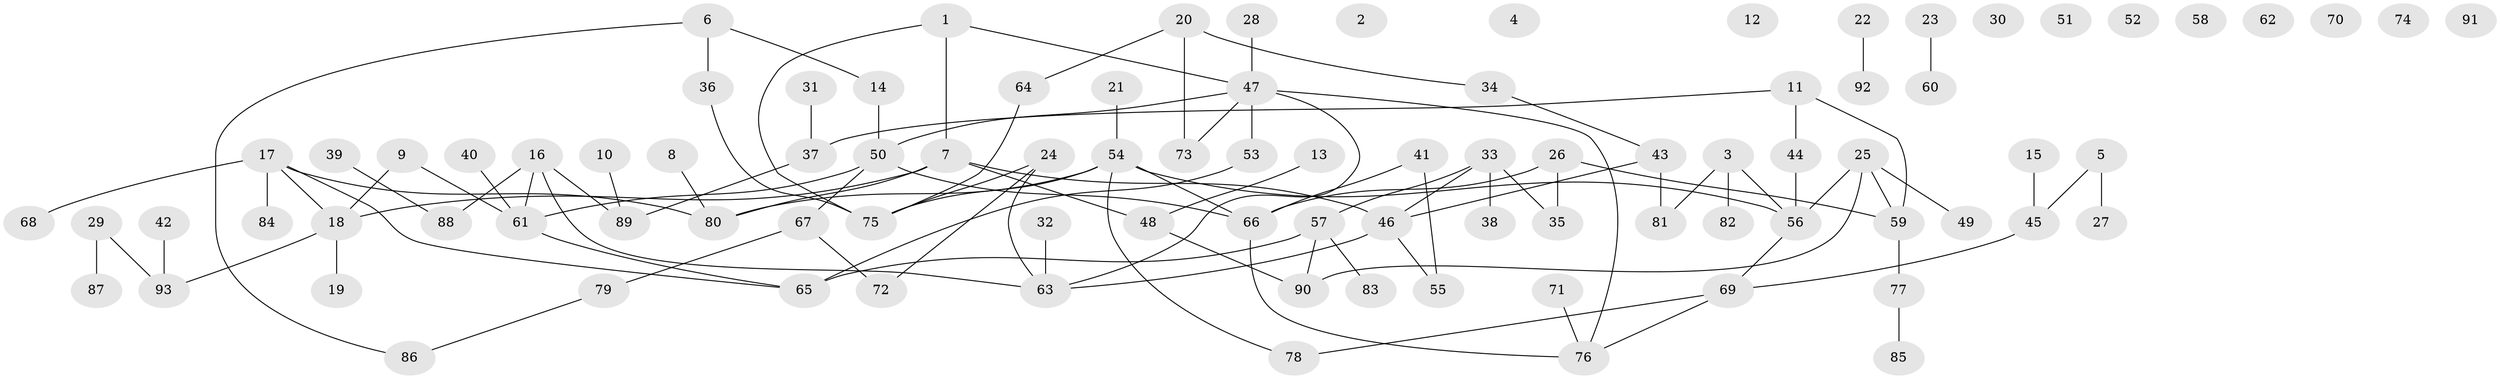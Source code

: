 // Generated by graph-tools (version 1.1) at 2025/39/03/09/25 04:39:00]
// undirected, 93 vertices, 105 edges
graph export_dot {
graph [start="1"]
  node [color=gray90,style=filled];
  1;
  2;
  3;
  4;
  5;
  6;
  7;
  8;
  9;
  10;
  11;
  12;
  13;
  14;
  15;
  16;
  17;
  18;
  19;
  20;
  21;
  22;
  23;
  24;
  25;
  26;
  27;
  28;
  29;
  30;
  31;
  32;
  33;
  34;
  35;
  36;
  37;
  38;
  39;
  40;
  41;
  42;
  43;
  44;
  45;
  46;
  47;
  48;
  49;
  50;
  51;
  52;
  53;
  54;
  55;
  56;
  57;
  58;
  59;
  60;
  61;
  62;
  63;
  64;
  65;
  66;
  67;
  68;
  69;
  70;
  71;
  72;
  73;
  74;
  75;
  76;
  77;
  78;
  79;
  80;
  81;
  82;
  83;
  84;
  85;
  86;
  87;
  88;
  89;
  90;
  91;
  92;
  93;
  1 -- 7;
  1 -- 47;
  1 -- 75;
  3 -- 56;
  3 -- 81;
  3 -- 82;
  5 -- 27;
  5 -- 45;
  6 -- 14;
  6 -- 36;
  6 -- 86;
  7 -- 18;
  7 -- 46;
  7 -- 48;
  7 -- 80;
  8 -- 80;
  9 -- 18;
  9 -- 61;
  10 -- 89;
  11 -- 37;
  11 -- 44;
  11 -- 59;
  13 -- 48;
  14 -- 50;
  15 -- 45;
  16 -- 61;
  16 -- 63;
  16 -- 88;
  16 -- 89;
  17 -- 18;
  17 -- 65;
  17 -- 68;
  17 -- 80;
  17 -- 84;
  18 -- 19;
  18 -- 93;
  20 -- 34;
  20 -- 64;
  20 -- 73;
  21 -- 54;
  22 -- 92;
  23 -- 60;
  24 -- 63;
  24 -- 72;
  24 -- 75;
  25 -- 49;
  25 -- 56;
  25 -- 59;
  25 -- 90;
  26 -- 35;
  26 -- 59;
  26 -- 66;
  28 -- 47;
  29 -- 87;
  29 -- 93;
  31 -- 37;
  32 -- 63;
  33 -- 35;
  33 -- 38;
  33 -- 46;
  33 -- 57;
  34 -- 43;
  36 -- 75;
  37 -- 89;
  39 -- 88;
  40 -- 61;
  41 -- 55;
  41 -- 66;
  42 -- 93;
  43 -- 46;
  43 -- 81;
  44 -- 56;
  45 -- 69;
  46 -- 55;
  46 -- 63;
  47 -- 50;
  47 -- 53;
  47 -- 63;
  47 -- 73;
  47 -- 76;
  48 -- 90;
  50 -- 61;
  50 -- 66;
  50 -- 67;
  53 -- 65;
  54 -- 56;
  54 -- 66;
  54 -- 75;
  54 -- 78;
  54 -- 80;
  56 -- 69;
  57 -- 65;
  57 -- 83;
  57 -- 90;
  59 -- 77;
  61 -- 65;
  64 -- 75;
  66 -- 76;
  67 -- 72;
  67 -- 79;
  69 -- 76;
  69 -- 78;
  71 -- 76;
  77 -- 85;
  79 -- 86;
}
